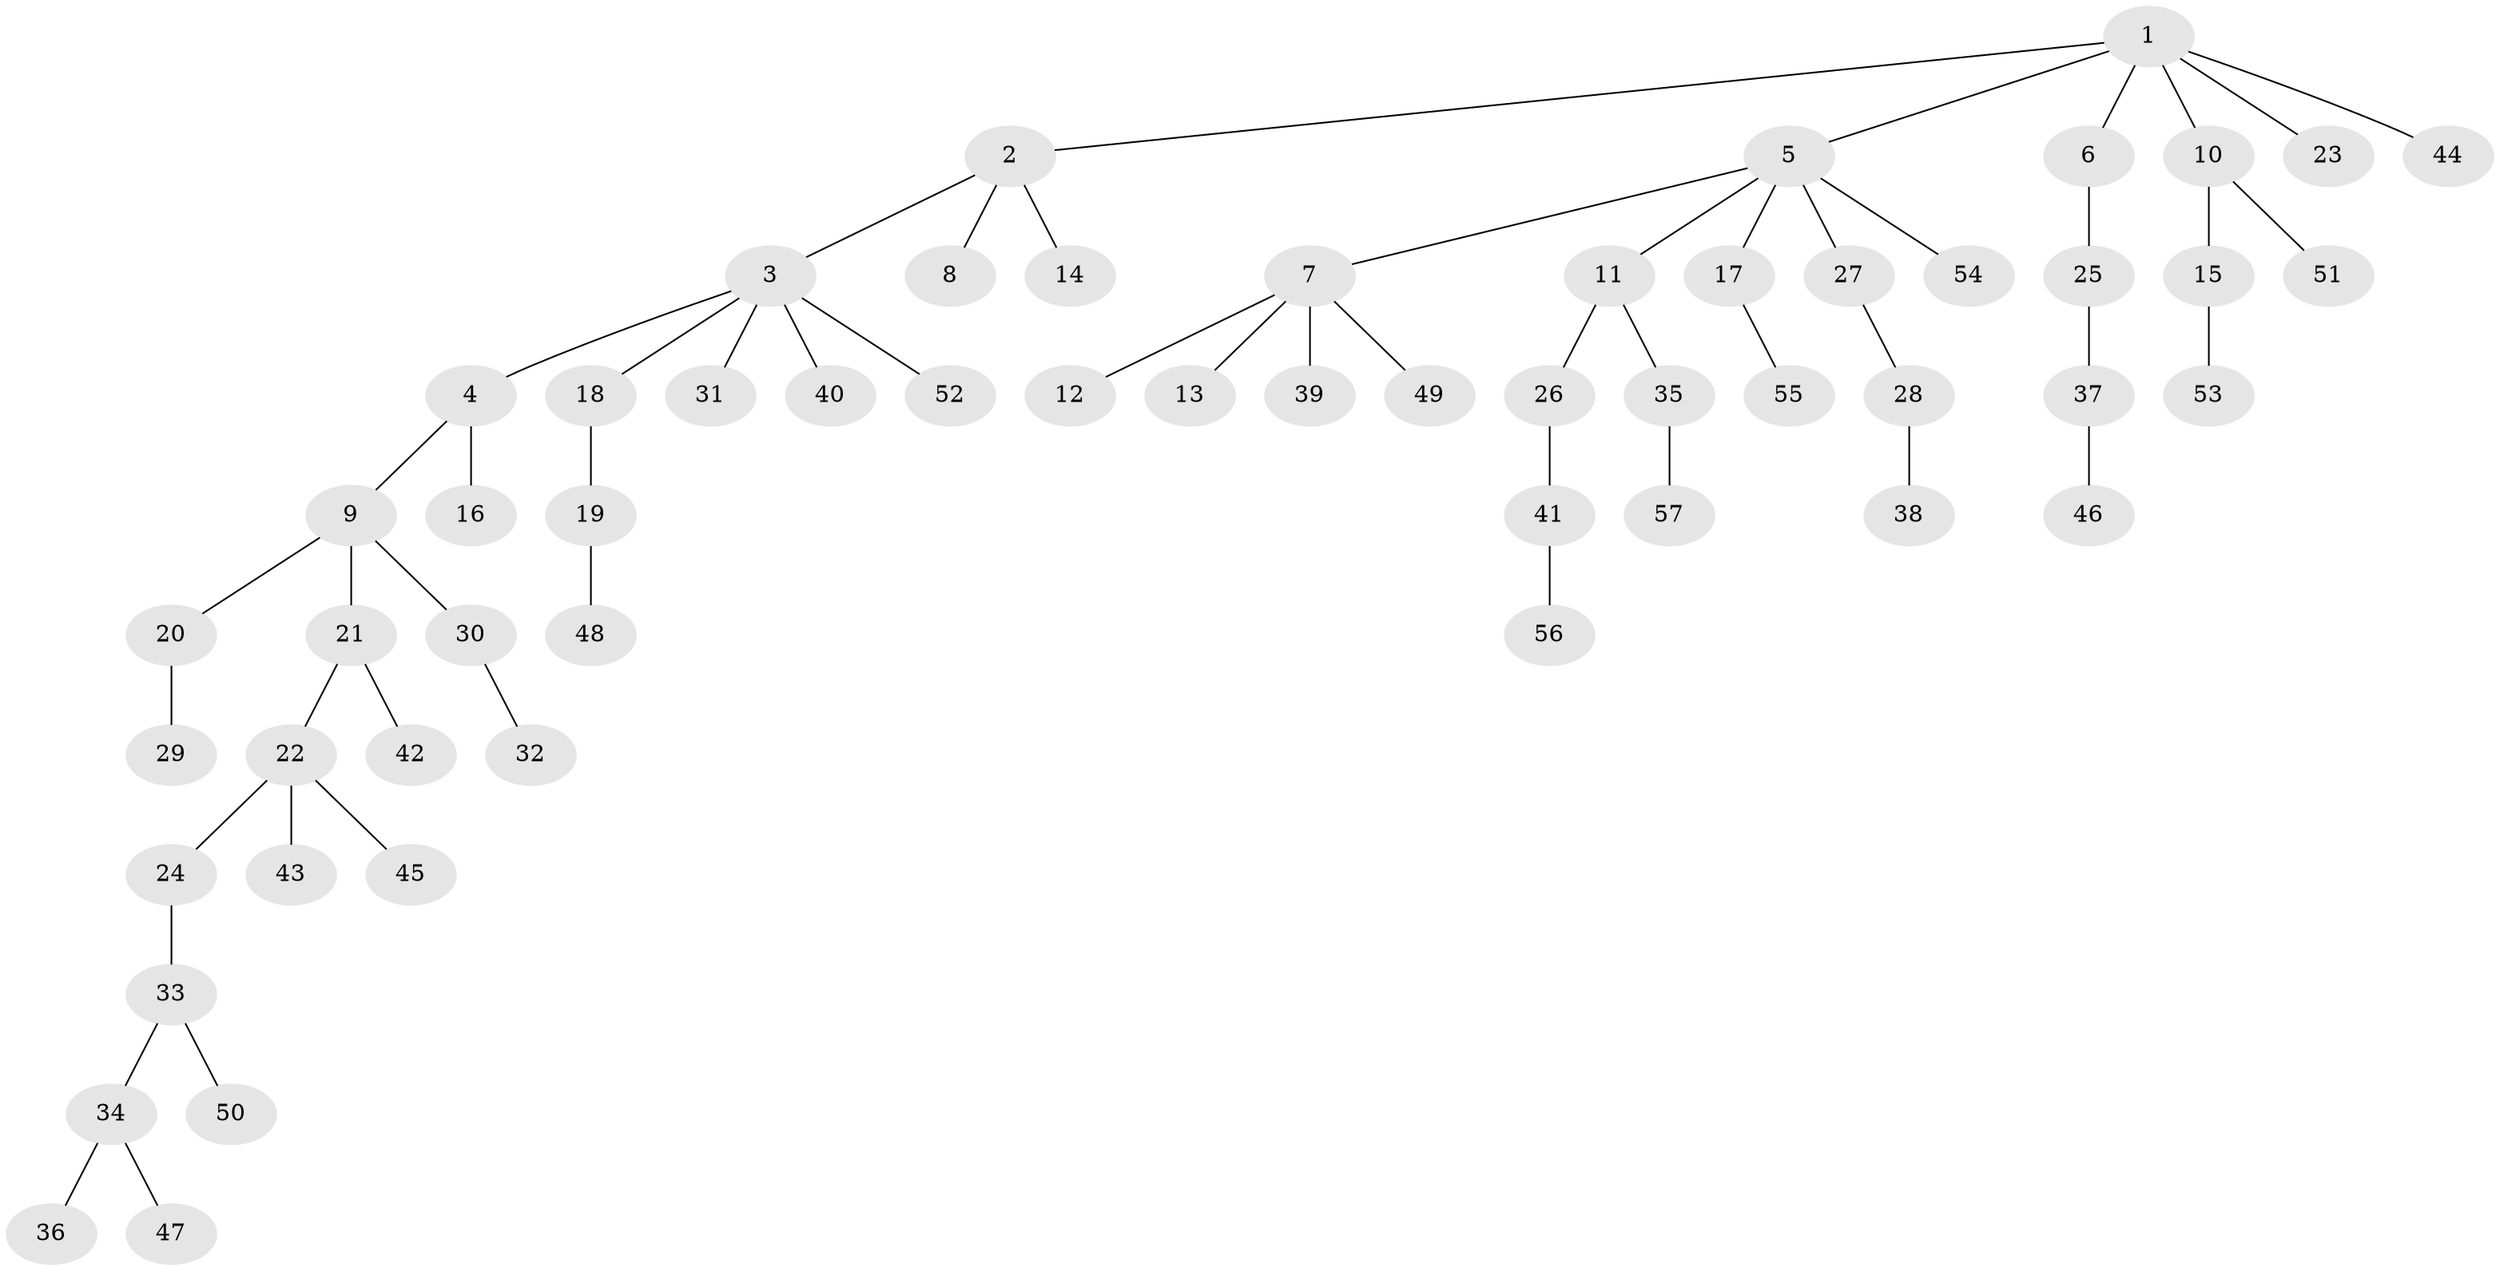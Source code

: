 // Generated by graph-tools (version 1.1) at 2025/53/03/09/25 04:53:09]
// undirected, 57 vertices, 56 edges
graph export_dot {
graph [start="1"]
  node [color=gray90,style=filled];
  1;
  2;
  3;
  4;
  5;
  6;
  7;
  8;
  9;
  10;
  11;
  12;
  13;
  14;
  15;
  16;
  17;
  18;
  19;
  20;
  21;
  22;
  23;
  24;
  25;
  26;
  27;
  28;
  29;
  30;
  31;
  32;
  33;
  34;
  35;
  36;
  37;
  38;
  39;
  40;
  41;
  42;
  43;
  44;
  45;
  46;
  47;
  48;
  49;
  50;
  51;
  52;
  53;
  54;
  55;
  56;
  57;
  1 -- 2;
  1 -- 5;
  1 -- 6;
  1 -- 10;
  1 -- 23;
  1 -- 44;
  2 -- 3;
  2 -- 8;
  2 -- 14;
  3 -- 4;
  3 -- 18;
  3 -- 31;
  3 -- 40;
  3 -- 52;
  4 -- 9;
  4 -- 16;
  5 -- 7;
  5 -- 11;
  5 -- 17;
  5 -- 27;
  5 -- 54;
  6 -- 25;
  7 -- 12;
  7 -- 13;
  7 -- 39;
  7 -- 49;
  9 -- 20;
  9 -- 21;
  9 -- 30;
  10 -- 15;
  10 -- 51;
  11 -- 26;
  11 -- 35;
  15 -- 53;
  17 -- 55;
  18 -- 19;
  19 -- 48;
  20 -- 29;
  21 -- 22;
  21 -- 42;
  22 -- 24;
  22 -- 43;
  22 -- 45;
  24 -- 33;
  25 -- 37;
  26 -- 41;
  27 -- 28;
  28 -- 38;
  30 -- 32;
  33 -- 34;
  33 -- 50;
  34 -- 36;
  34 -- 47;
  35 -- 57;
  37 -- 46;
  41 -- 56;
}

